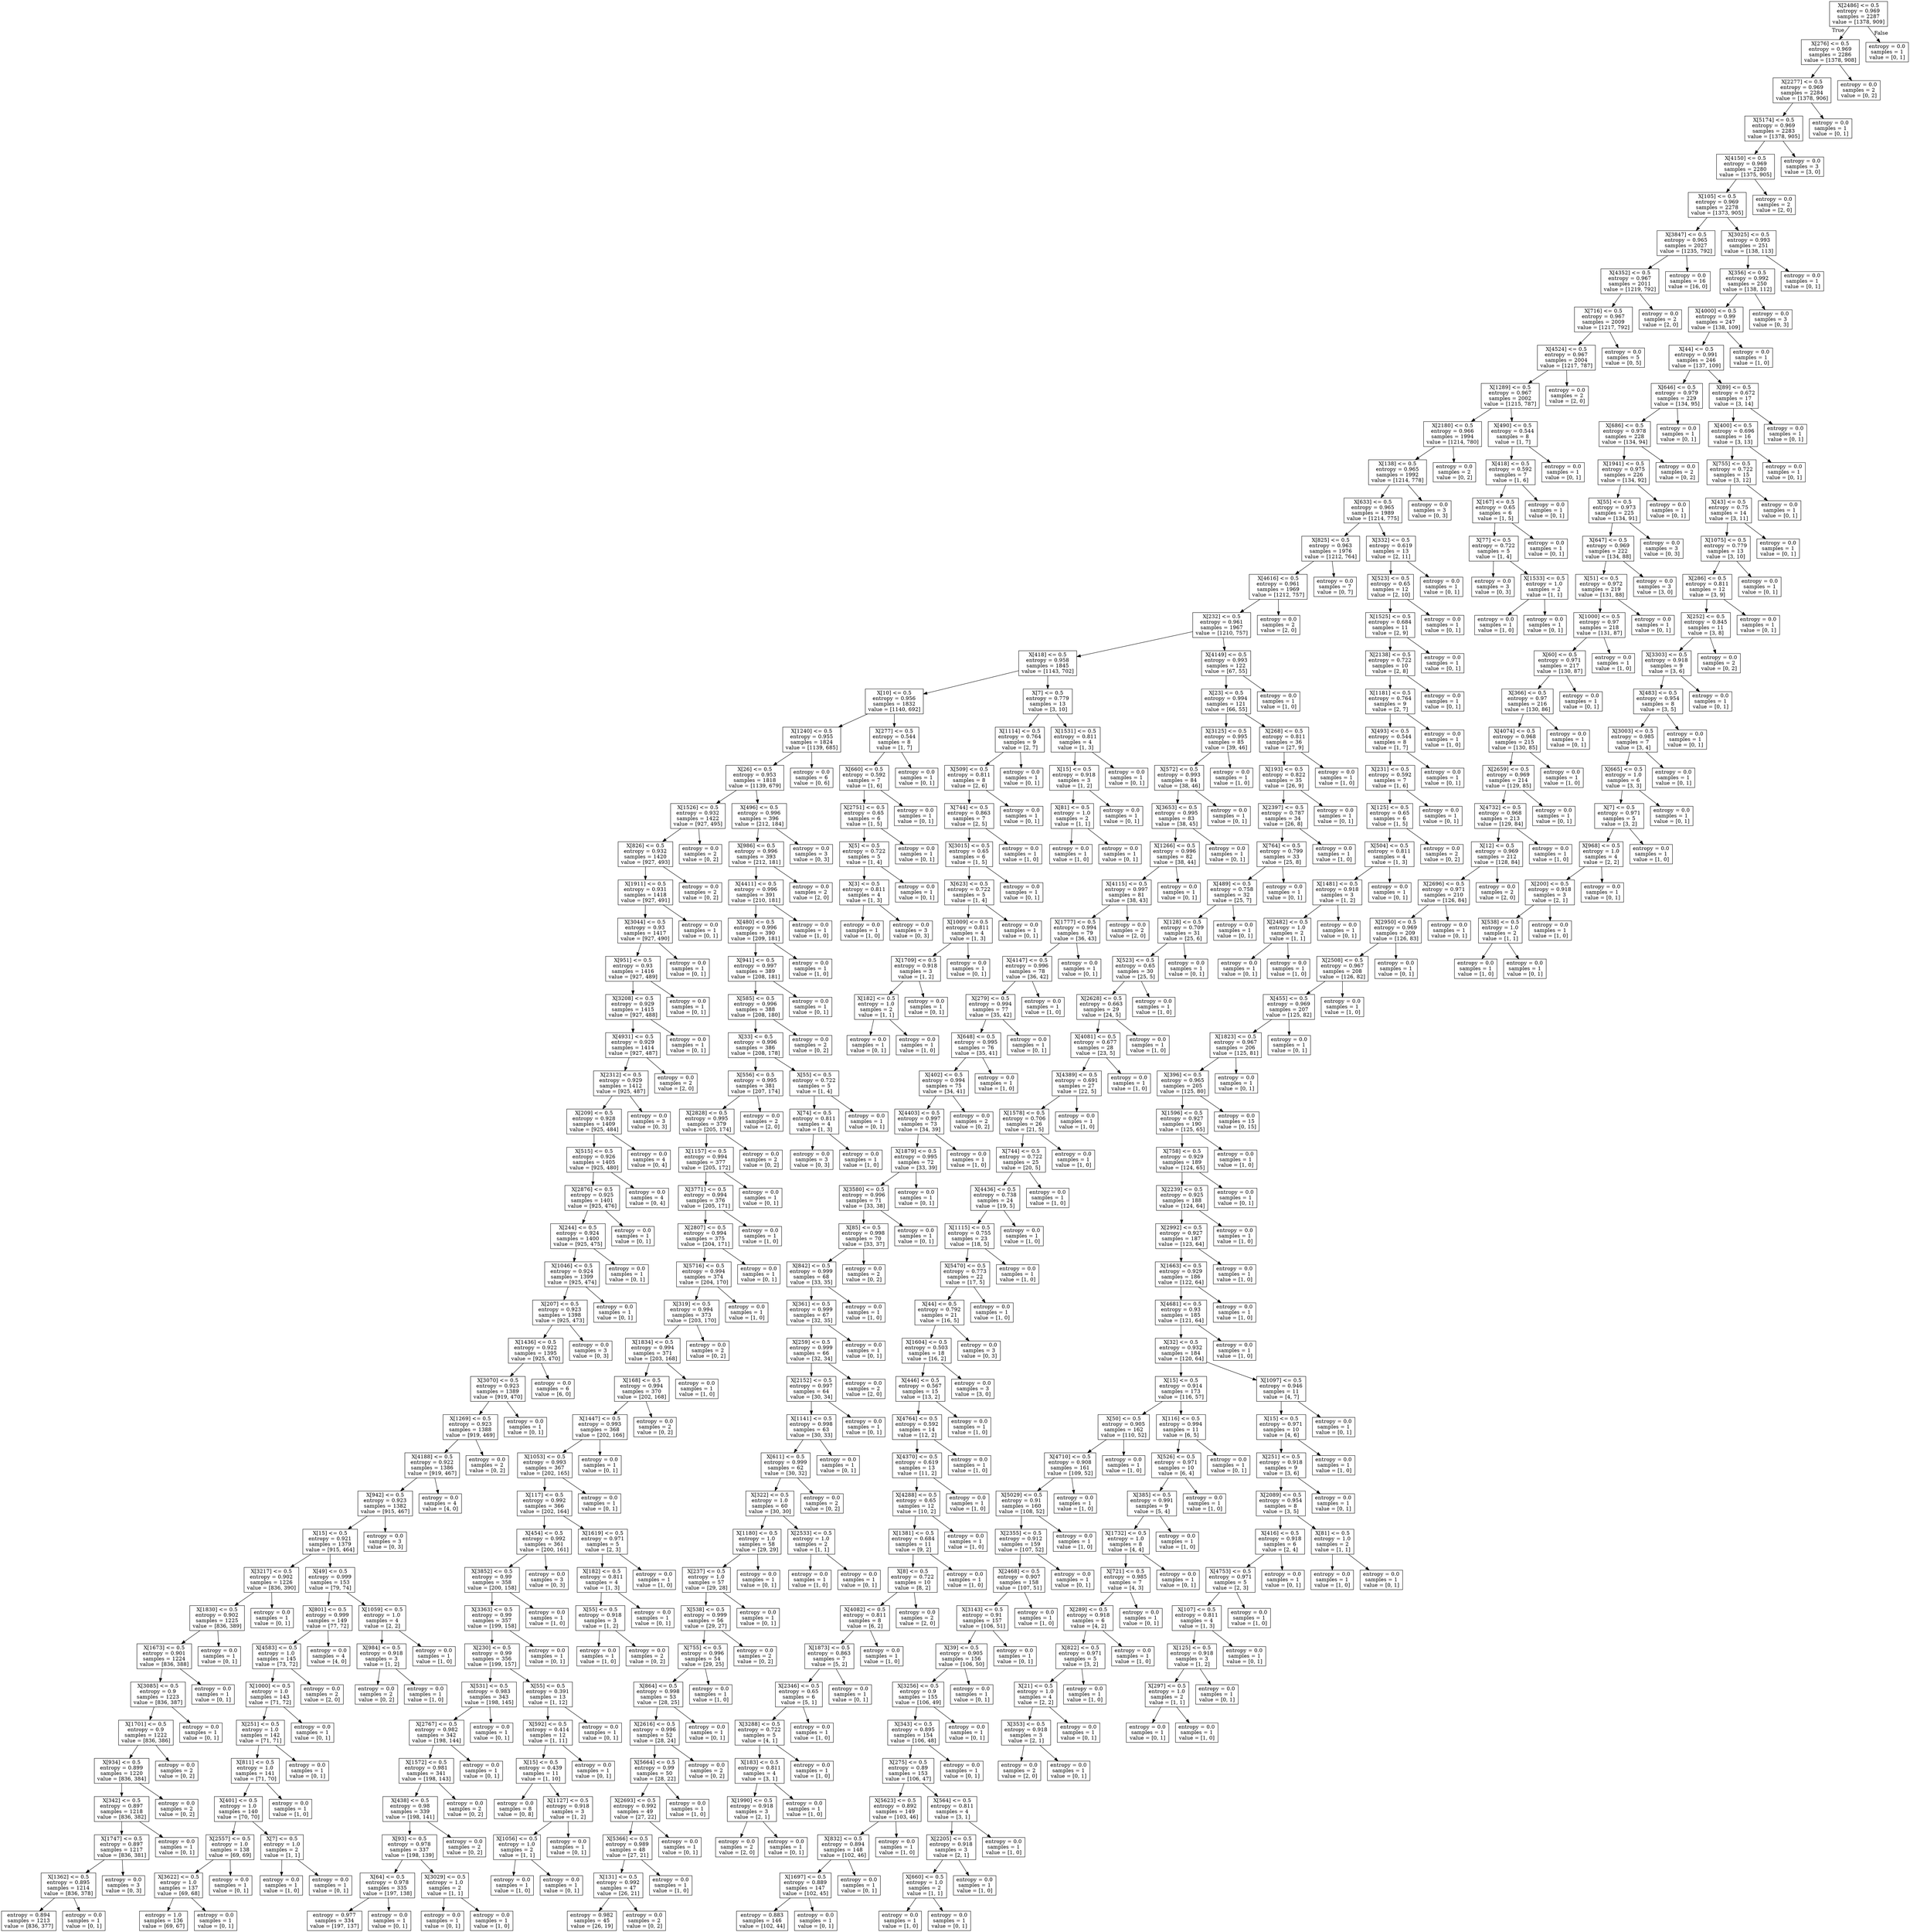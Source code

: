 digraph Tree {
node [shape=box] ;
0 [label="X[2486] <= 0.5\nentropy = 0.969\nsamples = 2287\nvalue = [1378, 909]"] ;
1 [label="X[276] <= 0.5\nentropy = 0.969\nsamples = 2286\nvalue = [1378, 908]"] ;
0 -> 1 [labeldistance=2.5, labelangle=45, headlabel="True"] ;
2 [label="X[2277] <= 0.5\nentropy = 0.969\nsamples = 2284\nvalue = [1378, 906]"] ;
1 -> 2 ;
3 [label="X[5174] <= 0.5\nentropy = 0.969\nsamples = 2283\nvalue = [1378, 905]"] ;
2 -> 3 ;
4 [label="X[4150] <= 0.5\nentropy = 0.969\nsamples = 2280\nvalue = [1375, 905]"] ;
3 -> 4 ;
5 [label="X[105] <= 0.5\nentropy = 0.969\nsamples = 2278\nvalue = [1373, 905]"] ;
4 -> 5 ;
6 [label="X[3847] <= 0.5\nentropy = 0.965\nsamples = 2027\nvalue = [1235, 792]"] ;
5 -> 6 ;
7 [label="X[4352] <= 0.5\nentropy = 0.967\nsamples = 2011\nvalue = [1219, 792]"] ;
6 -> 7 ;
8 [label="X[716] <= 0.5\nentropy = 0.967\nsamples = 2009\nvalue = [1217, 792]"] ;
7 -> 8 ;
9 [label="X[4524] <= 0.5\nentropy = 0.967\nsamples = 2004\nvalue = [1217, 787]"] ;
8 -> 9 ;
10 [label="X[1289] <= 0.5\nentropy = 0.967\nsamples = 2002\nvalue = [1215, 787]"] ;
9 -> 10 ;
11 [label="X[2180] <= 0.5\nentropy = 0.966\nsamples = 1994\nvalue = [1214, 780]"] ;
10 -> 11 ;
12 [label="X[138] <= 0.5\nentropy = 0.965\nsamples = 1992\nvalue = [1214, 778]"] ;
11 -> 12 ;
13 [label="X[633] <= 0.5\nentropy = 0.965\nsamples = 1989\nvalue = [1214, 775]"] ;
12 -> 13 ;
14 [label="X[825] <= 0.5\nentropy = 0.963\nsamples = 1976\nvalue = [1212, 764]"] ;
13 -> 14 ;
15 [label="X[4616] <= 0.5\nentropy = 0.961\nsamples = 1969\nvalue = [1212, 757]"] ;
14 -> 15 ;
16 [label="X[232] <= 0.5\nentropy = 0.961\nsamples = 1967\nvalue = [1210, 757]"] ;
15 -> 16 ;
17 [label="X[418] <= 0.5\nentropy = 0.958\nsamples = 1845\nvalue = [1143, 702]"] ;
16 -> 17 ;
18 [label="X[10] <= 0.5\nentropy = 0.956\nsamples = 1832\nvalue = [1140, 692]"] ;
17 -> 18 ;
19 [label="X[1240] <= 0.5\nentropy = 0.955\nsamples = 1824\nvalue = [1139, 685]"] ;
18 -> 19 ;
20 [label="X[26] <= 0.5\nentropy = 0.953\nsamples = 1818\nvalue = [1139, 679]"] ;
19 -> 20 ;
21 [label="X[1526] <= 0.5\nentropy = 0.932\nsamples = 1422\nvalue = [927, 495]"] ;
20 -> 21 ;
22 [label="X[826] <= 0.5\nentropy = 0.932\nsamples = 1420\nvalue = [927, 493]"] ;
21 -> 22 ;
23 [label="X[1911] <= 0.5\nentropy = 0.931\nsamples = 1418\nvalue = [927, 491]"] ;
22 -> 23 ;
24 [label="X[3044] <= 0.5\nentropy = 0.93\nsamples = 1417\nvalue = [927, 490]"] ;
23 -> 24 ;
25 [label="X[951] <= 0.5\nentropy = 0.93\nsamples = 1416\nvalue = [927, 489]"] ;
24 -> 25 ;
26 [label="X[3208] <= 0.5\nentropy = 0.929\nsamples = 1415\nvalue = [927, 488]"] ;
25 -> 26 ;
27 [label="X[4931] <= 0.5\nentropy = 0.929\nsamples = 1414\nvalue = [927, 487]"] ;
26 -> 27 ;
28 [label="X[2312] <= 0.5\nentropy = 0.929\nsamples = 1412\nvalue = [925, 487]"] ;
27 -> 28 ;
29 [label="X[209] <= 0.5\nentropy = 0.928\nsamples = 1409\nvalue = [925, 484]"] ;
28 -> 29 ;
30 [label="X[515] <= 0.5\nentropy = 0.926\nsamples = 1405\nvalue = [925, 480]"] ;
29 -> 30 ;
31 [label="X[2876] <= 0.5\nentropy = 0.925\nsamples = 1401\nvalue = [925, 476]"] ;
30 -> 31 ;
32 [label="X[244] <= 0.5\nentropy = 0.924\nsamples = 1400\nvalue = [925, 475]"] ;
31 -> 32 ;
33 [label="X[1046] <= 0.5\nentropy = 0.924\nsamples = 1399\nvalue = [925, 474]"] ;
32 -> 33 ;
34 [label="X[207] <= 0.5\nentropy = 0.923\nsamples = 1398\nvalue = [925, 473]"] ;
33 -> 34 ;
35 [label="X[1436] <= 0.5\nentropy = 0.922\nsamples = 1395\nvalue = [925, 470]"] ;
34 -> 35 ;
36 [label="X[3070] <= 0.5\nentropy = 0.923\nsamples = 1389\nvalue = [919, 470]"] ;
35 -> 36 ;
37 [label="X[1269] <= 0.5\nentropy = 0.923\nsamples = 1388\nvalue = [919, 469]"] ;
36 -> 37 ;
38 [label="X[4188] <= 0.5\nentropy = 0.922\nsamples = 1386\nvalue = [919, 467]"] ;
37 -> 38 ;
39 [label="X[942] <= 0.5\nentropy = 0.923\nsamples = 1382\nvalue = [915, 467]"] ;
38 -> 39 ;
40 [label="X[15] <= 0.5\nentropy = 0.921\nsamples = 1379\nvalue = [915, 464]"] ;
39 -> 40 ;
41 [label="X[3217] <= 0.5\nentropy = 0.902\nsamples = 1226\nvalue = [836, 390]"] ;
40 -> 41 ;
42 [label="X[1830] <= 0.5\nentropy = 0.902\nsamples = 1225\nvalue = [836, 389]"] ;
41 -> 42 ;
43 [label="X[1673] <= 0.5\nentropy = 0.901\nsamples = 1224\nvalue = [836, 388]"] ;
42 -> 43 ;
44 [label="X[3085] <= 0.5\nentropy = 0.9\nsamples = 1223\nvalue = [836, 387]"] ;
43 -> 44 ;
45 [label="X[1701] <= 0.5\nentropy = 0.9\nsamples = 1222\nvalue = [836, 386]"] ;
44 -> 45 ;
46 [label="X[934] <= 0.5\nentropy = 0.899\nsamples = 1220\nvalue = [836, 384]"] ;
45 -> 46 ;
47 [label="X[342] <= 0.5\nentropy = 0.897\nsamples = 1218\nvalue = [836, 382]"] ;
46 -> 47 ;
48 [label="X[1747] <= 0.5\nentropy = 0.897\nsamples = 1217\nvalue = [836, 381]"] ;
47 -> 48 ;
49 [label="X[1362] <= 0.5\nentropy = 0.895\nsamples = 1214\nvalue = [836, 378]"] ;
48 -> 49 ;
50 [label="entropy = 0.894\nsamples = 1213\nvalue = [836, 377]"] ;
49 -> 50 ;
51 [label="entropy = 0.0\nsamples = 1\nvalue = [0, 1]"] ;
49 -> 51 ;
52 [label="entropy = 0.0\nsamples = 3\nvalue = [0, 3]"] ;
48 -> 52 ;
53 [label="entropy = 0.0\nsamples = 1\nvalue = [0, 1]"] ;
47 -> 53 ;
54 [label="entropy = 0.0\nsamples = 2\nvalue = [0, 2]"] ;
46 -> 54 ;
55 [label="entropy = 0.0\nsamples = 2\nvalue = [0, 2]"] ;
45 -> 55 ;
56 [label="entropy = 0.0\nsamples = 1\nvalue = [0, 1]"] ;
44 -> 56 ;
57 [label="entropy = 0.0\nsamples = 1\nvalue = [0, 1]"] ;
43 -> 57 ;
58 [label="entropy = 0.0\nsamples = 1\nvalue = [0, 1]"] ;
42 -> 58 ;
59 [label="entropy = 0.0\nsamples = 1\nvalue = [0, 1]"] ;
41 -> 59 ;
60 [label="X[49] <= 0.5\nentropy = 0.999\nsamples = 153\nvalue = [79, 74]"] ;
40 -> 60 ;
61 [label="X[801] <= 0.5\nentropy = 0.999\nsamples = 149\nvalue = [77, 72]"] ;
60 -> 61 ;
62 [label="X[4583] <= 0.5\nentropy = 1.0\nsamples = 145\nvalue = [73, 72]"] ;
61 -> 62 ;
63 [label="X[1000] <= 0.5\nentropy = 1.0\nsamples = 143\nvalue = [71, 72]"] ;
62 -> 63 ;
64 [label="X[251] <= 0.5\nentropy = 1.0\nsamples = 142\nvalue = [71, 71]"] ;
63 -> 64 ;
65 [label="X[811] <= 0.5\nentropy = 1.0\nsamples = 141\nvalue = [71, 70]"] ;
64 -> 65 ;
66 [label="X[401] <= 0.5\nentropy = 1.0\nsamples = 140\nvalue = [70, 70]"] ;
65 -> 66 ;
67 [label="X[2557] <= 0.5\nentropy = 1.0\nsamples = 138\nvalue = [69, 69]"] ;
66 -> 67 ;
68 [label="X[3622] <= 0.5\nentropy = 1.0\nsamples = 137\nvalue = [69, 68]"] ;
67 -> 68 ;
69 [label="entropy = 1.0\nsamples = 136\nvalue = [69, 67]"] ;
68 -> 69 ;
70 [label="entropy = 0.0\nsamples = 1\nvalue = [0, 1]"] ;
68 -> 70 ;
71 [label="entropy = 0.0\nsamples = 1\nvalue = [0, 1]"] ;
67 -> 71 ;
72 [label="X[7] <= 0.5\nentropy = 1.0\nsamples = 2\nvalue = [1, 1]"] ;
66 -> 72 ;
73 [label="entropy = 0.0\nsamples = 1\nvalue = [1, 0]"] ;
72 -> 73 ;
74 [label="entropy = 0.0\nsamples = 1\nvalue = [0, 1]"] ;
72 -> 74 ;
75 [label="entropy = 0.0\nsamples = 1\nvalue = [1, 0]"] ;
65 -> 75 ;
76 [label="entropy = 0.0\nsamples = 1\nvalue = [0, 1]"] ;
64 -> 76 ;
77 [label="entropy = 0.0\nsamples = 1\nvalue = [0, 1]"] ;
63 -> 77 ;
78 [label="entropy = 0.0\nsamples = 2\nvalue = [2, 0]"] ;
62 -> 78 ;
79 [label="entropy = 0.0\nsamples = 4\nvalue = [4, 0]"] ;
61 -> 79 ;
80 [label="X[1059] <= 0.5\nentropy = 1.0\nsamples = 4\nvalue = [2, 2]"] ;
60 -> 80 ;
81 [label="X[984] <= 0.5\nentropy = 0.918\nsamples = 3\nvalue = [1, 2]"] ;
80 -> 81 ;
82 [label="entropy = 0.0\nsamples = 2\nvalue = [0, 2]"] ;
81 -> 82 ;
83 [label="entropy = 0.0\nsamples = 1\nvalue = [1, 0]"] ;
81 -> 83 ;
84 [label="entropy = 0.0\nsamples = 1\nvalue = [1, 0]"] ;
80 -> 84 ;
85 [label="entropy = 0.0\nsamples = 3\nvalue = [0, 3]"] ;
39 -> 85 ;
86 [label="entropy = 0.0\nsamples = 4\nvalue = [4, 0]"] ;
38 -> 86 ;
87 [label="entropy = 0.0\nsamples = 2\nvalue = [0, 2]"] ;
37 -> 87 ;
88 [label="entropy = 0.0\nsamples = 1\nvalue = [0, 1]"] ;
36 -> 88 ;
89 [label="entropy = 0.0\nsamples = 6\nvalue = [6, 0]"] ;
35 -> 89 ;
90 [label="entropy = 0.0\nsamples = 3\nvalue = [0, 3]"] ;
34 -> 90 ;
91 [label="entropy = 0.0\nsamples = 1\nvalue = [0, 1]"] ;
33 -> 91 ;
92 [label="entropy = 0.0\nsamples = 1\nvalue = [0, 1]"] ;
32 -> 92 ;
93 [label="entropy = 0.0\nsamples = 1\nvalue = [0, 1]"] ;
31 -> 93 ;
94 [label="entropy = 0.0\nsamples = 4\nvalue = [0, 4]"] ;
30 -> 94 ;
95 [label="entropy = 0.0\nsamples = 4\nvalue = [0, 4]"] ;
29 -> 95 ;
96 [label="entropy = 0.0\nsamples = 3\nvalue = [0, 3]"] ;
28 -> 96 ;
97 [label="entropy = 0.0\nsamples = 2\nvalue = [2, 0]"] ;
27 -> 97 ;
98 [label="entropy = 0.0\nsamples = 1\nvalue = [0, 1]"] ;
26 -> 98 ;
99 [label="entropy = 0.0\nsamples = 1\nvalue = [0, 1]"] ;
25 -> 99 ;
100 [label="entropy = 0.0\nsamples = 1\nvalue = [0, 1]"] ;
24 -> 100 ;
101 [label="entropy = 0.0\nsamples = 1\nvalue = [0, 1]"] ;
23 -> 101 ;
102 [label="entropy = 0.0\nsamples = 2\nvalue = [0, 2]"] ;
22 -> 102 ;
103 [label="entropy = 0.0\nsamples = 2\nvalue = [0, 2]"] ;
21 -> 103 ;
104 [label="X[496] <= 0.5\nentropy = 0.996\nsamples = 396\nvalue = [212, 184]"] ;
20 -> 104 ;
105 [label="X[986] <= 0.5\nentropy = 0.996\nsamples = 393\nvalue = [212, 181]"] ;
104 -> 105 ;
106 [label="X[4411] <= 0.5\nentropy = 0.996\nsamples = 391\nvalue = [210, 181]"] ;
105 -> 106 ;
107 [label="X[480] <= 0.5\nentropy = 0.996\nsamples = 390\nvalue = [209, 181]"] ;
106 -> 107 ;
108 [label="X[941] <= 0.5\nentropy = 0.997\nsamples = 389\nvalue = [208, 181]"] ;
107 -> 108 ;
109 [label="X[585] <= 0.5\nentropy = 0.996\nsamples = 388\nvalue = [208, 180]"] ;
108 -> 109 ;
110 [label="X[33] <= 0.5\nentropy = 0.996\nsamples = 386\nvalue = [208, 178]"] ;
109 -> 110 ;
111 [label="X[556] <= 0.5\nentropy = 0.995\nsamples = 381\nvalue = [207, 174]"] ;
110 -> 111 ;
112 [label="X[2828] <= 0.5\nentropy = 0.995\nsamples = 379\nvalue = [205, 174]"] ;
111 -> 112 ;
113 [label="X[1157] <= 0.5\nentropy = 0.994\nsamples = 377\nvalue = [205, 172]"] ;
112 -> 113 ;
114 [label="X[3771] <= 0.5\nentropy = 0.994\nsamples = 376\nvalue = [205, 171]"] ;
113 -> 114 ;
115 [label="X[2807] <= 0.5\nentropy = 0.994\nsamples = 375\nvalue = [204, 171]"] ;
114 -> 115 ;
116 [label="X[5716] <= 0.5\nentropy = 0.994\nsamples = 374\nvalue = [204, 170]"] ;
115 -> 116 ;
117 [label="X[319] <= 0.5\nentropy = 0.994\nsamples = 373\nvalue = [203, 170]"] ;
116 -> 117 ;
118 [label="X[1834] <= 0.5\nentropy = 0.994\nsamples = 371\nvalue = [203, 168]"] ;
117 -> 118 ;
119 [label="X[168] <= 0.5\nentropy = 0.994\nsamples = 370\nvalue = [202, 168]"] ;
118 -> 119 ;
120 [label="X[1447] <= 0.5\nentropy = 0.993\nsamples = 368\nvalue = [202, 166]"] ;
119 -> 120 ;
121 [label="X[1053] <= 0.5\nentropy = 0.993\nsamples = 367\nvalue = [202, 165]"] ;
120 -> 121 ;
122 [label="X[117] <= 0.5\nentropy = 0.992\nsamples = 366\nvalue = [202, 164]"] ;
121 -> 122 ;
123 [label="X[454] <= 0.5\nentropy = 0.992\nsamples = 361\nvalue = [200, 161]"] ;
122 -> 123 ;
124 [label="X[3852] <= 0.5\nentropy = 0.99\nsamples = 358\nvalue = [200, 158]"] ;
123 -> 124 ;
125 [label="X[3363] <= 0.5\nentropy = 0.99\nsamples = 357\nvalue = [199, 158]"] ;
124 -> 125 ;
126 [label="X[230] <= 0.5\nentropy = 0.99\nsamples = 356\nvalue = [199, 157]"] ;
125 -> 126 ;
127 [label="X[531] <= 0.5\nentropy = 0.983\nsamples = 343\nvalue = [198, 145]"] ;
126 -> 127 ;
128 [label="X[2767] <= 0.5\nentropy = 0.982\nsamples = 342\nvalue = [198, 144]"] ;
127 -> 128 ;
129 [label="X[1572] <= 0.5\nentropy = 0.981\nsamples = 341\nvalue = [198, 143]"] ;
128 -> 129 ;
130 [label="X[438] <= 0.5\nentropy = 0.98\nsamples = 339\nvalue = [198, 141]"] ;
129 -> 130 ;
131 [label="X[93] <= 0.5\nentropy = 0.978\nsamples = 337\nvalue = [198, 139]"] ;
130 -> 131 ;
132 [label="X[64] <= 0.5\nentropy = 0.978\nsamples = 335\nvalue = [197, 138]"] ;
131 -> 132 ;
133 [label="entropy = 0.977\nsamples = 334\nvalue = [197, 137]"] ;
132 -> 133 ;
134 [label="entropy = 0.0\nsamples = 1\nvalue = [0, 1]"] ;
132 -> 134 ;
135 [label="X[3029] <= 0.5\nentropy = 1.0\nsamples = 2\nvalue = [1, 1]"] ;
131 -> 135 ;
136 [label="entropy = 0.0\nsamples = 1\nvalue = [0, 1]"] ;
135 -> 136 ;
137 [label="entropy = 0.0\nsamples = 1\nvalue = [1, 0]"] ;
135 -> 137 ;
138 [label="entropy = 0.0\nsamples = 2\nvalue = [0, 2]"] ;
130 -> 138 ;
139 [label="entropy = 0.0\nsamples = 2\nvalue = [0, 2]"] ;
129 -> 139 ;
140 [label="entropy = 0.0\nsamples = 1\nvalue = [0, 1]"] ;
128 -> 140 ;
141 [label="entropy = 0.0\nsamples = 1\nvalue = [0, 1]"] ;
127 -> 141 ;
142 [label="X[55] <= 0.5\nentropy = 0.391\nsamples = 13\nvalue = [1, 12]"] ;
126 -> 142 ;
143 [label="X[592] <= 0.5\nentropy = 0.414\nsamples = 12\nvalue = [1, 11]"] ;
142 -> 143 ;
144 [label="X[15] <= 0.5\nentropy = 0.439\nsamples = 11\nvalue = [1, 10]"] ;
143 -> 144 ;
145 [label="entropy = 0.0\nsamples = 8\nvalue = [0, 8]"] ;
144 -> 145 ;
146 [label="X[1127] <= 0.5\nentropy = 0.918\nsamples = 3\nvalue = [1, 2]"] ;
144 -> 146 ;
147 [label="X[1056] <= 0.5\nentropy = 1.0\nsamples = 2\nvalue = [1, 1]"] ;
146 -> 147 ;
148 [label="entropy = 0.0\nsamples = 1\nvalue = [1, 0]"] ;
147 -> 148 ;
149 [label="entropy = 0.0\nsamples = 1\nvalue = [0, 1]"] ;
147 -> 149 ;
150 [label="entropy = 0.0\nsamples = 1\nvalue = [0, 1]"] ;
146 -> 150 ;
151 [label="entropy = 0.0\nsamples = 1\nvalue = [0, 1]"] ;
143 -> 151 ;
152 [label="entropy = 0.0\nsamples = 1\nvalue = [0, 1]"] ;
142 -> 152 ;
153 [label="entropy = 0.0\nsamples = 1\nvalue = [0, 1]"] ;
125 -> 153 ;
154 [label="entropy = 0.0\nsamples = 1\nvalue = [1, 0]"] ;
124 -> 154 ;
155 [label="entropy = 0.0\nsamples = 3\nvalue = [0, 3]"] ;
123 -> 155 ;
156 [label="X[1619] <= 0.5\nentropy = 0.971\nsamples = 5\nvalue = [2, 3]"] ;
122 -> 156 ;
157 [label="X[182] <= 0.5\nentropy = 0.811\nsamples = 4\nvalue = [1, 3]"] ;
156 -> 157 ;
158 [label="X[55] <= 0.5\nentropy = 0.918\nsamples = 3\nvalue = [1, 2]"] ;
157 -> 158 ;
159 [label="entropy = 0.0\nsamples = 1\nvalue = [1, 0]"] ;
158 -> 159 ;
160 [label="entropy = 0.0\nsamples = 2\nvalue = [0, 2]"] ;
158 -> 160 ;
161 [label="entropy = 0.0\nsamples = 1\nvalue = [0, 1]"] ;
157 -> 161 ;
162 [label="entropy = 0.0\nsamples = 1\nvalue = [1, 0]"] ;
156 -> 162 ;
163 [label="entropy = 0.0\nsamples = 1\nvalue = [0, 1]"] ;
121 -> 163 ;
164 [label="entropy = 0.0\nsamples = 1\nvalue = [0, 1]"] ;
120 -> 164 ;
165 [label="entropy = 0.0\nsamples = 2\nvalue = [0, 2]"] ;
119 -> 165 ;
166 [label="entropy = 0.0\nsamples = 1\nvalue = [1, 0]"] ;
118 -> 166 ;
167 [label="entropy = 0.0\nsamples = 2\nvalue = [0, 2]"] ;
117 -> 167 ;
168 [label="entropy = 0.0\nsamples = 1\nvalue = [1, 0]"] ;
116 -> 168 ;
169 [label="entropy = 0.0\nsamples = 1\nvalue = [0, 1]"] ;
115 -> 169 ;
170 [label="entropy = 0.0\nsamples = 1\nvalue = [1, 0]"] ;
114 -> 170 ;
171 [label="entropy = 0.0\nsamples = 1\nvalue = [0, 1]"] ;
113 -> 171 ;
172 [label="entropy = 0.0\nsamples = 2\nvalue = [0, 2]"] ;
112 -> 172 ;
173 [label="entropy = 0.0\nsamples = 2\nvalue = [2, 0]"] ;
111 -> 173 ;
174 [label="X[55] <= 0.5\nentropy = 0.722\nsamples = 5\nvalue = [1, 4]"] ;
110 -> 174 ;
175 [label="X[74] <= 0.5\nentropy = 0.811\nsamples = 4\nvalue = [1, 3]"] ;
174 -> 175 ;
176 [label="entropy = 0.0\nsamples = 3\nvalue = [0, 3]"] ;
175 -> 176 ;
177 [label="entropy = 0.0\nsamples = 1\nvalue = [1, 0]"] ;
175 -> 177 ;
178 [label="entropy = 0.0\nsamples = 1\nvalue = [0, 1]"] ;
174 -> 178 ;
179 [label="entropy = 0.0\nsamples = 2\nvalue = [0, 2]"] ;
109 -> 179 ;
180 [label="entropy = 0.0\nsamples = 1\nvalue = [0, 1]"] ;
108 -> 180 ;
181 [label="entropy = 0.0\nsamples = 1\nvalue = [1, 0]"] ;
107 -> 181 ;
182 [label="entropy = 0.0\nsamples = 1\nvalue = [1, 0]"] ;
106 -> 182 ;
183 [label="entropy = 0.0\nsamples = 2\nvalue = [2, 0]"] ;
105 -> 183 ;
184 [label="entropy = 0.0\nsamples = 3\nvalue = [0, 3]"] ;
104 -> 184 ;
185 [label="entropy = 0.0\nsamples = 6\nvalue = [0, 6]"] ;
19 -> 185 ;
186 [label="X[277] <= 0.5\nentropy = 0.544\nsamples = 8\nvalue = [1, 7]"] ;
18 -> 186 ;
187 [label="X[660] <= 0.5\nentropy = 0.592\nsamples = 7\nvalue = [1, 6]"] ;
186 -> 187 ;
188 [label="X[2751] <= 0.5\nentropy = 0.65\nsamples = 6\nvalue = [1, 5]"] ;
187 -> 188 ;
189 [label="X[5] <= 0.5\nentropy = 0.722\nsamples = 5\nvalue = [1, 4]"] ;
188 -> 189 ;
190 [label="X[3] <= 0.5\nentropy = 0.811\nsamples = 4\nvalue = [1, 3]"] ;
189 -> 190 ;
191 [label="entropy = 0.0\nsamples = 1\nvalue = [1, 0]"] ;
190 -> 191 ;
192 [label="entropy = 0.0\nsamples = 3\nvalue = [0, 3]"] ;
190 -> 192 ;
193 [label="entropy = 0.0\nsamples = 1\nvalue = [0, 1]"] ;
189 -> 193 ;
194 [label="entropy = 0.0\nsamples = 1\nvalue = [0, 1]"] ;
188 -> 194 ;
195 [label="entropy = 0.0\nsamples = 1\nvalue = [0, 1]"] ;
187 -> 195 ;
196 [label="entropy = 0.0\nsamples = 1\nvalue = [0, 1]"] ;
186 -> 196 ;
197 [label="X[7] <= 0.5\nentropy = 0.779\nsamples = 13\nvalue = [3, 10]"] ;
17 -> 197 ;
198 [label="X[1114] <= 0.5\nentropy = 0.764\nsamples = 9\nvalue = [2, 7]"] ;
197 -> 198 ;
199 [label="X[509] <= 0.5\nentropy = 0.811\nsamples = 8\nvalue = [2, 6]"] ;
198 -> 199 ;
200 [label="X[744] <= 0.5\nentropy = 0.863\nsamples = 7\nvalue = [2, 5]"] ;
199 -> 200 ;
201 [label="X[3015] <= 0.5\nentropy = 0.65\nsamples = 6\nvalue = [1, 5]"] ;
200 -> 201 ;
202 [label="X[623] <= 0.5\nentropy = 0.722\nsamples = 5\nvalue = [1, 4]"] ;
201 -> 202 ;
203 [label="X[1009] <= 0.5\nentropy = 0.811\nsamples = 4\nvalue = [1, 3]"] ;
202 -> 203 ;
204 [label="X[1709] <= 0.5\nentropy = 0.918\nsamples = 3\nvalue = [1, 2]"] ;
203 -> 204 ;
205 [label="X[182] <= 0.5\nentropy = 1.0\nsamples = 2\nvalue = [1, 1]"] ;
204 -> 205 ;
206 [label="entropy = 0.0\nsamples = 1\nvalue = [0, 1]"] ;
205 -> 206 ;
207 [label="entropy = 0.0\nsamples = 1\nvalue = [1, 0]"] ;
205 -> 207 ;
208 [label="entropy = 0.0\nsamples = 1\nvalue = [0, 1]"] ;
204 -> 208 ;
209 [label="entropy = 0.0\nsamples = 1\nvalue = [0, 1]"] ;
203 -> 209 ;
210 [label="entropy = 0.0\nsamples = 1\nvalue = [0, 1]"] ;
202 -> 210 ;
211 [label="entropy = 0.0\nsamples = 1\nvalue = [0, 1]"] ;
201 -> 211 ;
212 [label="entropy = 0.0\nsamples = 1\nvalue = [1, 0]"] ;
200 -> 212 ;
213 [label="entropy = 0.0\nsamples = 1\nvalue = [0, 1]"] ;
199 -> 213 ;
214 [label="entropy = 0.0\nsamples = 1\nvalue = [0, 1]"] ;
198 -> 214 ;
215 [label="X[1531] <= 0.5\nentropy = 0.811\nsamples = 4\nvalue = [1, 3]"] ;
197 -> 215 ;
216 [label="X[15] <= 0.5\nentropy = 0.918\nsamples = 3\nvalue = [1, 2]"] ;
215 -> 216 ;
217 [label="X[81] <= 0.5\nentropy = 1.0\nsamples = 2\nvalue = [1, 1]"] ;
216 -> 217 ;
218 [label="entropy = 0.0\nsamples = 1\nvalue = [1, 0]"] ;
217 -> 218 ;
219 [label="entropy = 0.0\nsamples = 1\nvalue = [0, 1]"] ;
217 -> 219 ;
220 [label="entropy = 0.0\nsamples = 1\nvalue = [0, 1]"] ;
216 -> 220 ;
221 [label="entropy = 0.0\nsamples = 1\nvalue = [0, 1]"] ;
215 -> 221 ;
222 [label="X[4149] <= 0.5\nentropy = 0.993\nsamples = 122\nvalue = [67, 55]"] ;
16 -> 222 ;
223 [label="X[23] <= 0.5\nentropy = 0.994\nsamples = 121\nvalue = [66, 55]"] ;
222 -> 223 ;
224 [label="X[3125] <= 0.5\nentropy = 0.995\nsamples = 85\nvalue = [39, 46]"] ;
223 -> 224 ;
225 [label="X[572] <= 0.5\nentropy = 0.993\nsamples = 84\nvalue = [38, 46]"] ;
224 -> 225 ;
226 [label="X[3653] <= 0.5\nentropy = 0.995\nsamples = 83\nvalue = [38, 45]"] ;
225 -> 226 ;
227 [label="X[1266] <= 0.5\nentropy = 0.996\nsamples = 82\nvalue = [38, 44]"] ;
226 -> 227 ;
228 [label="X[4115] <= 0.5\nentropy = 0.997\nsamples = 81\nvalue = [38, 43]"] ;
227 -> 228 ;
229 [label="X[1777] <= 0.5\nentropy = 0.994\nsamples = 79\nvalue = [36, 43]"] ;
228 -> 229 ;
230 [label="X[4147] <= 0.5\nentropy = 0.996\nsamples = 78\nvalue = [36, 42]"] ;
229 -> 230 ;
231 [label="X[279] <= 0.5\nentropy = 0.994\nsamples = 77\nvalue = [35, 42]"] ;
230 -> 231 ;
232 [label="X[648] <= 0.5\nentropy = 0.995\nsamples = 76\nvalue = [35, 41]"] ;
231 -> 232 ;
233 [label="X[402] <= 0.5\nentropy = 0.994\nsamples = 75\nvalue = [34, 41]"] ;
232 -> 233 ;
234 [label="X[4403] <= 0.5\nentropy = 0.997\nsamples = 73\nvalue = [34, 39]"] ;
233 -> 234 ;
235 [label="X[1879] <= 0.5\nentropy = 0.995\nsamples = 72\nvalue = [33, 39]"] ;
234 -> 235 ;
236 [label="X[3580] <= 0.5\nentropy = 0.996\nsamples = 71\nvalue = [33, 38]"] ;
235 -> 236 ;
237 [label="X[85] <= 0.5\nentropy = 0.998\nsamples = 70\nvalue = [33, 37]"] ;
236 -> 237 ;
238 [label="X[842] <= 0.5\nentropy = 0.999\nsamples = 68\nvalue = [33, 35]"] ;
237 -> 238 ;
239 [label="X[361] <= 0.5\nentropy = 0.999\nsamples = 67\nvalue = [32, 35]"] ;
238 -> 239 ;
240 [label="X[259] <= 0.5\nentropy = 0.999\nsamples = 66\nvalue = [32, 34]"] ;
239 -> 240 ;
241 [label="X[2152] <= 0.5\nentropy = 0.997\nsamples = 64\nvalue = [30, 34]"] ;
240 -> 241 ;
242 [label="X[1141] <= 0.5\nentropy = 0.998\nsamples = 63\nvalue = [30, 33]"] ;
241 -> 242 ;
243 [label="X[611] <= 0.5\nentropy = 0.999\nsamples = 62\nvalue = [30, 32]"] ;
242 -> 243 ;
244 [label="X[322] <= 0.5\nentropy = 1.0\nsamples = 60\nvalue = [30, 30]"] ;
243 -> 244 ;
245 [label="X[1180] <= 0.5\nentropy = 1.0\nsamples = 58\nvalue = [29, 29]"] ;
244 -> 245 ;
246 [label="X[237] <= 0.5\nentropy = 1.0\nsamples = 57\nvalue = [29, 28]"] ;
245 -> 246 ;
247 [label="X[538] <= 0.5\nentropy = 0.999\nsamples = 56\nvalue = [29, 27]"] ;
246 -> 247 ;
248 [label="X[755] <= 0.5\nentropy = 0.996\nsamples = 54\nvalue = [29, 25]"] ;
247 -> 248 ;
249 [label="X[864] <= 0.5\nentropy = 0.998\nsamples = 53\nvalue = [28, 25]"] ;
248 -> 249 ;
250 [label="X[2616] <= 0.5\nentropy = 0.996\nsamples = 52\nvalue = [28, 24]"] ;
249 -> 250 ;
251 [label="X[5664] <= 0.5\nentropy = 0.99\nsamples = 50\nvalue = [28, 22]"] ;
250 -> 251 ;
252 [label="X[2693] <= 0.5\nentropy = 0.992\nsamples = 49\nvalue = [27, 22]"] ;
251 -> 252 ;
253 [label="X[5366] <= 0.5\nentropy = 0.989\nsamples = 48\nvalue = [27, 21]"] ;
252 -> 253 ;
254 [label="X[131] <= 0.5\nentropy = 0.992\nsamples = 47\nvalue = [26, 21]"] ;
253 -> 254 ;
255 [label="entropy = 0.982\nsamples = 45\nvalue = [26, 19]"] ;
254 -> 255 ;
256 [label="entropy = 0.0\nsamples = 2\nvalue = [0, 2]"] ;
254 -> 256 ;
257 [label="entropy = 0.0\nsamples = 1\nvalue = [1, 0]"] ;
253 -> 257 ;
258 [label="entropy = 0.0\nsamples = 1\nvalue = [0, 1]"] ;
252 -> 258 ;
259 [label="entropy = 0.0\nsamples = 1\nvalue = [1, 0]"] ;
251 -> 259 ;
260 [label="entropy = 0.0\nsamples = 2\nvalue = [0, 2]"] ;
250 -> 260 ;
261 [label="entropy = 0.0\nsamples = 1\nvalue = [0, 1]"] ;
249 -> 261 ;
262 [label="entropy = 0.0\nsamples = 1\nvalue = [1, 0]"] ;
248 -> 262 ;
263 [label="entropy = 0.0\nsamples = 2\nvalue = [0, 2]"] ;
247 -> 263 ;
264 [label="entropy = 0.0\nsamples = 1\nvalue = [0, 1]"] ;
246 -> 264 ;
265 [label="entropy = 0.0\nsamples = 1\nvalue = [0, 1]"] ;
245 -> 265 ;
266 [label="X[2533] <= 0.5\nentropy = 1.0\nsamples = 2\nvalue = [1, 1]"] ;
244 -> 266 ;
267 [label="entropy = 0.0\nsamples = 1\nvalue = [1, 0]"] ;
266 -> 267 ;
268 [label="entropy = 0.0\nsamples = 1\nvalue = [0, 1]"] ;
266 -> 268 ;
269 [label="entropy = 0.0\nsamples = 2\nvalue = [0, 2]"] ;
243 -> 269 ;
270 [label="entropy = 0.0\nsamples = 1\nvalue = [0, 1]"] ;
242 -> 270 ;
271 [label="entropy = 0.0\nsamples = 1\nvalue = [0, 1]"] ;
241 -> 271 ;
272 [label="entropy = 0.0\nsamples = 2\nvalue = [2, 0]"] ;
240 -> 272 ;
273 [label="entropy = 0.0\nsamples = 1\nvalue = [0, 1]"] ;
239 -> 273 ;
274 [label="entropy = 0.0\nsamples = 1\nvalue = [1, 0]"] ;
238 -> 274 ;
275 [label="entropy = 0.0\nsamples = 2\nvalue = [0, 2]"] ;
237 -> 275 ;
276 [label="entropy = 0.0\nsamples = 1\nvalue = [0, 1]"] ;
236 -> 276 ;
277 [label="entropy = 0.0\nsamples = 1\nvalue = [0, 1]"] ;
235 -> 277 ;
278 [label="entropy = 0.0\nsamples = 1\nvalue = [1, 0]"] ;
234 -> 278 ;
279 [label="entropy = 0.0\nsamples = 2\nvalue = [0, 2]"] ;
233 -> 279 ;
280 [label="entropy = 0.0\nsamples = 1\nvalue = [1, 0]"] ;
232 -> 280 ;
281 [label="entropy = 0.0\nsamples = 1\nvalue = [0, 1]"] ;
231 -> 281 ;
282 [label="entropy = 0.0\nsamples = 1\nvalue = [1, 0]"] ;
230 -> 282 ;
283 [label="entropy = 0.0\nsamples = 1\nvalue = [0, 1]"] ;
229 -> 283 ;
284 [label="entropy = 0.0\nsamples = 2\nvalue = [2, 0]"] ;
228 -> 284 ;
285 [label="entropy = 0.0\nsamples = 1\nvalue = [0, 1]"] ;
227 -> 285 ;
286 [label="entropy = 0.0\nsamples = 1\nvalue = [0, 1]"] ;
226 -> 286 ;
287 [label="entropy = 0.0\nsamples = 1\nvalue = [0, 1]"] ;
225 -> 287 ;
288 [label="entropy = 0.0\nsamples = 1\nvalue = [1, 0]"] ;
224 -> 288 ;
289 [label="X[268] <= 0.5\nentropy = 0.811\nsamples = 36\nvalue = [27, 9]"] ;
223 -> 289 ;
290 [label="X[193] <= 0.5\nentropy = 0.822\nsamples = 35\nvalue = [26, 9]"] ;
289 -> 290 ;
291 [label="X[2397] <= 0.5\nentropy = 0.787\nsamples = 34\nvalue = [26, 8]"] ;
290 -> 291 ;
292 [label="X[764] <= 0.5\nentropy = 0.799\nsamples = 33\nvalue = [25, 8]"] ;
291 -> 292 ;
293 [label="X[489] <= 0.5\nentropy = 0.758\nsamples = 32\nvalue = [25, 7]"] ;
292 -> 293 ;
294 [label="X[128] <= 0.5\nentropy = 0.709\nsamples = 31\nvalue = [25, 6]"] ;
293 -> 294 ;
295 [label="X[523] <= 0.5\nentropy = 0.65\nsamples = 30\nvalue = [25, 5]"] ;
294 -> 295 ;
296 [label="X[2628] <= 0.5\nentropy = 0.663\nsamples = 29\nvalue = [24, 5]"] ;
295 -> 296 ;
297 [label="X[4081] <= 0.5\nentropy = 0.677\nsamples = 28\nvalue = [23, 5]"] ;
296 -> 297 ;
298 [label="X[4389] <= 0.5\nentropy = 0.691\nsamples = 27\nvalue = [22, 5]"] ;
297 -> 298 ;
299 [label="X[1578] <= 0.5\nentropy = 0.706\nsamples = 26\nvalue = [21, 5]"] ;
298 -> 299 ;
300 [label="X[744] <= 0.5\nentropy = 0.722\nsamples = 25\nvalue = [20, 5]"] ;
299 -> 300 ;
301 [label="X[4436] <= 0.5\nentropy = 0.738\nsamples = 24\nvalue = [19, 5]"] ;
300 -> 301 ;
302 [label="X[1115] <= 0.5\nentropy = 0.755\nsamples = 23\nvalue = [18, 5]"] ;
301 -> 302 ;
303 [label="X[5470] <= 0.5\nentropy = 0.773\nsamples = 22\nvalue = [17, 5]"] ;
302 -> 303 ;
304 [label="X[44] <= 0.5\nentropy = 0.792\nsamples = 21\nvalue = [16, 5]"] ;
303 -> 304 ;
305 [label="X[1604] <= 0.5\nentropy = 0.503\nsamples = 18\nvalue = [16, 2]"] ;
304 -> 305 ;
306 [label="X[446] <= 0.5\nentropy = 0.567\nsamples = 15\nvalue = [13, 2]"] ;
305 -> 306 ;
307 [label="X[4764] <= 0.5\nentropy = 0.592\nsamples = 14\nvalue = [12, 2]"] ;
306 -> 307 ;
308 [label="X[4370] <= 0.5\nentropy = 0.619\nsamples = 13\nvalue = [11, 2]"] ;
307 -> 308 ;
309 [label="X[4288] <= 0.5\nentropy = 0.65\nsamples = 12\nvalue = [10, 2]"] ;
308 -> 309 ;
310 [label="X[1381] <= 0.5\nentropy = 0.684\nsamples = 11\nvalue = [9, 2]"] ;
309 -> 310 ;
311 [label="X[8] <= 0.5\nentropy = 0.722\nsamples = 10\nvalue = [8, 2]"] ;
310 -> 311 ;
312 [label="X[4082] <= 0.5\nentropy = 0.811\nsamples = 8\nvalue = [6, 2]"] ;
311 -> 312 ;
313 [label="X[1873] <= 0.5\nentropy = 0.863\nsamples = 7\nvalue = [5, 2]"] ;
312 -> 313 ;
314 [label="X[2346] <= 0.5\nentropy = 0.65\nsamples = 6\nvalue = [5, 1]"] ;
313 -> 314 ;
315 [label="X[3288] <= 0.5\nentropy = 0.722\nsamples = 5\nvalue = [4, 1]"] ;
314 -> 315 ;
316 [label="X[183] <= 0.5\nentropy = 0.811\nsamples = 4\nvalue = [3, 1]"] ;
315 -> 316 ;
317 [label="X[1990] <= 0.5\nentropy = 0.918\nsamples = 3\nvalue = [2, 1]"] ;
316 -> 317 ;
318 [label="entropy = 0.0\nsamples = 2\nvalue = [2, 0]"] ;
317 -> 318 ;
319 [label="entropy = 0.0\nsamples = 1\nvalue = [0, 1]"] ;
317 -> 319 ;
320 [label="entropy = 0.0\nsamples = 1\nvalue = [1, 0]"] ;
316 -> 320 ;
321 [label="entropy = 0.0\nsamples = 1\nvalue = [1, 0]"] ;
315 -> 321 ;
322 [label="entropy = 0.0\nsamples = 1\nvalue = [1, 0]"] ;
314 -> 322 ;
323 [label="entropy = 0.0\nsamples = 1\nvalue = [0, 1]"] ;
313 -> 323 ;
324 [label="entropy = 0.0\nsamples = 1\nvalue = [1, 0]"] ;
312 -> 324 ;
325 [label="entropy = 0.0\nsamples = 2\nvalue = [2, 0]"] ;
311 -> 325 ;
326 [label="entropy = 0.0\nsamples = 1\nvalue = [1, 0]"] ;
310 -> 326 ;
327 [label="entropy = 0.0\nsamples = 1\nvalue = [1, 0]"] ;
309 -> 327 ;
328 [label="entropy = 0.0\nsamples = 1\nvalue = [1, 0]"] ;
308 -> 328 ;
329 [label="entropy = 0.0\nsamples = 1\nvalue = [1, 0]"] ;
307 -> 329 ;
330 [label="entropy = 0.0\nsamples = 1\nvalue = [1, 0]"] ;
306 -> 330 ;
331 [label="entropy = 0.0\nsamples = 3\nvalue = [3, 0]"] ;
305 -> 331 ;
332 [label="entropy = 0.0\nsamples = 3\nvalue = [0, 3]"] ;
304 -> 332 ;
333 [label="entropy = 0.0\nsamples = 1\nvalue = [1, 0]"] ;
303 -> 333 ;
334 [label="entropy = 0.0\nsamples = 1\nvalue = [1, 0]"] ;
302 -> 334 ;
335 [label="entropy = 0.0\nsamples = 1\nvalue = [1, 0]"] ;
301 -> 335 ;
336 [label="entropy = 0.0\nsamples = 1\nvalue = [1, 0]"] ;
300 -> 336 ;
337 [label="entropy = 0.0\nsamples = 1\nvalue = [1, 0]"] ;
299 -> 337 ;
338 [label="entropy = 0.0\nsamples = 1\nvalue = [1, 0]"] ;
298 -> 338 ;
339 [label="entropy = 0.0\nsamples = 1\nvalue = [1, 0]"] ;
297 -> 339 ;
340 [label="entropy = 0.0\nsamples = 1\nvalue = [1, 0]"] ;
296 -> 340 ;
341 [label="entropy = 0.0\nsamples = 1\nvalue = [1, 0]"] ;
295 -> 341 ;
342 [label="entropy = 0.0\nsamples = 1\nvalue = [0, 1]"] ;
294 -> 342 ;
343 [label="entropy = 0.0\nsamples = 1\nvalue = [0, 1]"] ;
293 -> 343 ;
344 [label="entropy = 0.0\nsamples = 1\nvalue = [0, 1]"] ;
292 -> 344 ;
345 [label="entropy = 0.0\nsamples = 1\nvalue = [1, 0]"] ;
291 -> 345 ;
346 [label="entropy = 0.0\nsamples = 1\nvalue = [0, 1]"] ;
290 -> 346 ;
347 [label="entropy = 0.0\nsamples = 1\nvalue = [1, 0]"] ;
289 -> 347 ;
348 [label="entropy = 0.0\nsamples = 1\nvalue = [1, 0]"] ;
222 -> 348 ;
349 [label="entropy = 0.0\nsamples = 2\nvalue = [2, 0]"] ;
15 -> 349 ;
350 [label="entropy = 0.0\nsamples = 7\nvalue = [0, 7]"] ;
14 -> 350 ;
351 [label="X[332] <= 0.5\nentropy = 0.619\nsamples = 13\nvalue = [2, 11]"] ;
13 -> 351 ;
352 [label="X[523] <= 0.5\nentropy = 0.65\nsamples = 12\nvalue = [2, 10]"] ;
351 -> 352 ;
353 [label="X[1525] <= 0.5\nentropy = 0.684\nsamples = 11\nvalue = [2, 9]"] ;
352 -> 353 ;
354 [label="X[2138] <= 0.5\nentropy = 0.722\nsamples = 10\nvalue = [2, 8]"] ;
353 -> 354 ;
355 [label="X[1181] <= 0.5\nentropy = 0.764\nsamples = 9\nvalue = [2, 7]"] ;
354 -> 355 ;
356 [label="X[493] <= 0.5\nentropy = 0.544\nsamples = 8\nvalue = [1, 7]"] ;
355 -> 356 ;
357 [label="X[231] <= 0.5\nentropy = 0.592\nsamples = 7\nvalue = [1, 6]"] ;
356 -> 357 ;
358 [label="X[125] <= 0.5\nentropy = 0.65\nsamples = 6\nvalue = [1, 5]"] ;
357 -> 358 ;
359 [label="X[504] <= 0.5\nentropy = 0.811\nsamples = 4\nvalue = [1, 3]"] ;
358 -> 359 ;
360 [label="X[1481] <= 0.5\nentropy = 0.918\nsamples = 3\nvalue = [1, 2]"] ;
359 -> 360 ;
361 [label="X[2482] <= 0.5\nentropy = 1.0\nsamples = 2\nvalue = [1, 1]"] ;
360 -> 361 ;
362 [label="entropy = 0.0\nsamples = 1\nvalue = [0, 1]"] ;
361 -> 362 ;
363 [label="entropy = 0.0\nsamples = 1\nvalue = [1, 0]"] ;
361 -> 363 ;
364 [label="entropy = 0.0\nsamples = 1\nvalue = [0, 1]"] ;
360 -> 364 ;
365 [label="entropy = 0.0\nsamples = 1\nvalue = [0, 1]"] ;
359 -> 365 ;
366 [label="entropy = 0.0\nsamples = 2\nvalue = [0, 2]"] ;
358 -> 366 ;
367 [label="entropy = 0.0\nsamples = 1\nvalue = [0, 1]"] ;
357 -> 367 ;
368 [label="entropy = 0.0\nsamples = 1\nvalue = [0, 1]"] ;
356 -> 368 ;
369 [label="entropy = 0.0\nsamples = 1\nvalue = [1, 0]"] ;
355 -> 369 ;
370 [label="entropy = 0.0\nsamples = 1\nvalue = [0, 1]"] ;
354 -> 370 ;
371 [label="entropy = 0.0\nsamples = 1\nvalue = [0, 1]"] ;
353 -> 371 ;
372 [label="entropy = 0.0\nsamples = 1\nvalue = [0, 1]"] ;
352 -> 372 ;
373 [label="entropy = 0.0\nsamples = 1\nvalue = [0, 1]"] ;
351 -> 373 ;
374 [label="entropy = 0.0\nsamples = 3\nvalue = [0, 3]"] ;
12 -> 374 ;
375 [label="entropy = 0.0\nsamples = 2\nvalue = [0, 2]"] ;
11 -> 375 ;
376 [label="X[490] <= 0.5\nentropy = 0.544\nsamples = 8\nvalue = [1, 7]"] ;
10 -> 376 ;
377 [label="X[418] <= 0.5\nentropy = 0.592\nsamples = 7\nvalue = [1, 6]"] ;
376 -> 377 ;
378 [label="X[167] <= 0.5\nentropy = 0.65\nsamples = 6\nvalue = [1, 5]"] ;
377 -> 378 ;
379 [label="X[77] <= 0.5\nentropy = 0.722\nsamples = 5\nvalue = [1, 4]"] ;
378 -> 379 ;
380 [label="entropy = 0.0\nsamples = 3\nvalue = [0, 3]"] ;
379 -> 380 ;
381 [label="X[1533] <= 0.5\nentropy = 1.0\nsamples = 2\nvalue = [1, 1]"] ;
379 -> 381 ;
382 [label="entropy = 0.0\nsamples = 1\nvalue = [1, 0]"] ;
381 -> 382 ;
383 [label="entropy = 0.0\nsamples = 1\nvalue = [0, 1]"] ;
381 -> 383 ;
384 [label="entropy = 0.0\nsamples = 1\nvalue = [0, 1]"] ;
378 -> 384 ;
385 [label="entropy = 0.0\nsamples = 1\nvalue = [0, 1]"] ;
377 -> 385 ;
386 [label="entropy = 0.0\nsamples = 1\nvalue = [0, 1]"] ;
376 -> 386 ;
387 [label="entropy = 0.0\nsamples = 2\nvalue = [2, 0]"] ;
9 -> 387 ;
388 [label="entropy = 0.0\nsamples = 5\nvalue = [0, 5]"] ;
8 -> 388 ;
389 [label="entropy = 0.0\nsamples = 2\nvalue = [2, 0]"] ;
7 -> 389 ;
390 [label="entropy = 0.0\nsamples = 16\nvalue = [16, 0]"] ;
6 -> 390 ;
391 [label="X[3025] <= 0.5\nentropy = 0.993\nsamples = 251\nvalue = [138, 113]"] ;
5 -> 391 ;
392 [label="X[356] <= 0.5\nentropy = 0.992\nsamples = 250\nvalue = [138, 112]"] ;
391 -> 392 ;
393 [label="X[4000] <= 0.5\nentropy = 0.99\nsamples = 247\nvalue = [138, 109]"] ;
392 -> 393 ;
394 [label="X[44] <= 0.5\nentropy = 0.991\nsamples = 246\nvalue = [137, 109]"] ;
393 -> 394 ;
395 [label="X[646] <= 0.5\nentropy = 0.979\nsamples = 229\nvalue = [134, 95]"] ;
394 -> 395 ;
396 [label="X[686] <= 0.5\nentropy = 0.978\nsamples = 228\nvalue = [134, 94]"] ;
395 -> 396 ;
397 [label="X[1941] <= 0.5\nentropy = 0.975\nsamples = 226\nvalue = [134, 92]"] ;
396 -> 397 ;
398 [label="X[55] <= 0.5\nentropy = 0.973\nsamples = 225\nvalue = [134, 91]"] ;
397 -> 398 ;
399 [label="X[647] <= 0.5\nentropy = 0.969\nsamples = 222\nvalue = [134, 88]"] ;
398 -> 399 ;
400 [label="X[51] <= 0.5\nentropy = 0.972\nsamples = 219\nvalue = [131, 88]"] ;
399 -> 400 ;
401 [label="X[1000] <= 0.5\nentropy = 0.97\nsamples = 218\nvalue = [131, 87]"] ;
400 -> 401 ;
402 [label="X[60] <= 0.5\nentropy = 0.971\nsamples = 217\nvalue = [130, 87]"] ;
401 -> 402 ;
403 [label="X[366] <= 0.5\nentropy = 0.97\nsamples = 216\nvalue = [130, 86]"] ;
402 -> 403 ;
404 [label="X[4074] <= 0.5\nentropy = 0.968\nsamples = 215\nvalue = [130, 85]"] ;
403 -> 404 ;
405 [label="X[2659] <= 0.5\nentropy = 0.969\nsamples = 214\nvalue = [129, 85]"] ;
404 -> 405 ;
406 [label="X[4732] <= 0.5\nentropy = 0.968\nsamples = 213\nvalue = [129, 84]"] ;
405 -> 406 ;
407 [label="X[12] <= 0.5\nentropy = 0.969\nsamples = 212\nvalue = [128, 84]"] ;
406 -> 407 ;
408 [label="X[2696] <= 0.5\nentropy = 0.971\nsamples = 210\nvalue = [126, 84]"] ;
407 -> 408 ;
409 [label="X[2950] <= 0.5\nentropy = 0.969\nsamples = 209\nvalue = [126, 83]"] ;
408 -> 409 ;
410 [label="X[2508] <= 0.5\nentropy = 0.967\nsamples = 208\nvalue = [126, 82]"] ;
409 -> 410 ;
411 [label="X[455] <= 0.5\nentropy = 0.969\nsamples = 207\nvalue = [125, 82]"] ;
410 -> 411 ;
412 [label="X[1823] <= 0.5\nentropy = 0.967\nsamples = 206\nvalue = [125, 81]"] ;
411 -> 412 ;
413 [label="X[396] <= 0.5\nentropy = 0.965\nsamples = 205\nvalue = [125, 80]"] ;
412 -> 413 ;
414 [label="X[1596] <= 0.5\nentropy = 0.927\nsamples = 190\nvalue = [125, 65]"] ;
413 -> 414 ;
415 [label="X[758] <= 0.5\nentropy = 0.929\nsamples = 189\nvalue = [124, 65]"] ;
414 -> 415 ;
416 [label="X[2239] <= 0.5\nentropy = 0.925\nsamples = 188\nvalue = [124, 64]"] ;
415 -> 416 ;
417 [label="X[2992] <= 0.5\nentropy = 0.927\nsamples = 187\nvalue = [123, 64]"] ;
416 -> 417 ;
418 [label="X[1663] <= 0.5\nentropy = 0.929\nsamples = 186\nvalue = [122, 64]"] ;
417 -> 418 ;
419 [label="X[4681] <= 0.5\nentropy = 0.93\nsamples = 185\nvalue = [121, 64]"] ;
418 -> 419 ;
420 [label="X[32] <= 0.5\nentropy = 0.932\nsamples = 184\nvalue = [120, 64]"] ;
419 -> 420 ;
421 [label="X[15] <= 0.5\nentropy = 0.914\nsamples = 173\nvalue = [116, 57]"] ;
420 -> 421 ;
422 [label="X[50] <= 0.5\nentropy = 0.905\nsamples = 162\nvalue = [110, 52]"] ;
421 -> 422 ;
423 [label="X[4710] <= 0.5\nentropy = 0.908\nsamples = 161\nvalue = [109, 52]"] ;
422 -> 423 ;
424 [label="X[5029] <= 0.5\nentropy = 0.91\nsamples = 160\nvalue = [108, 52]"] ;
423 -> 424 ;
425 [label="X[2355] <= 0.5\nentropy = 0.912\nsamples = 159\nvalue = [107, 52]"] ;
424 -> 425 ;
426 [label="X[2468] <= 0.5\nentropy = 0.907\nsamples = 158\nvalue = [107, 51]"] ;
425 -> 426 ;
427 [label="X[3143] <= 0.5\nentropy = 0.91\nsamples = 157\nvalue = [106, 51]"] ;
426 -> 427 ;
428 [label="X[39] <= 0.5\nentropy = 0.905\nsamples = 156\nvalue = [106, 50]"] ;
427 -> 428 ;
429 [label="X[3256] <= 0.5\nentropy = 0.9\nsamples = 155\nvalue = [106, 49]"] ;
428 -> 429 ;
430 [label="X[343] <= 0.5\nentropy = 0.895\nsamples = 154\nvalue = [106, 48]"] ;
429 -> 430 ;
431 [label="X[275] <= 0.5\nentropy = 0.89\nsamples = 153\nvalue = [106, 47]"] ;
430 -> 431 ;
432 [label="X[5623] <= 0.5\nentropy = 0.892\nsamples = 149\nvalue = [103, 46]"] ;
431 -> 432 ;
433 [label="X[832] <= 0.5\nentropy = 0.894\nsamples = 148\nvalue = [102, 46]"] ;
432 -> 433 ;
434 [label="X[1697] <= 0.5\nentropy = 0.889\nsamples = 147\nvalue = [102, 45]"] ;
433 -> 434 ;
435 [label="entropy = 0.883\nsamples = 146\nvalue = [102, 44]"] ;
434 -> 435 ;
436 [label="entropy = 0.0\nsamples = 1\nvalue = [0, 1]"] ;
434 -> 436 ;
437 [label="entropy = 0.0\nsamples = 1\nvalue = [0, 1]"] ;
433 -> 437 ;
438 [label="entropy = 0.0\nsamples = 1\nvalue = [1, 0]"] ;
432 -> 438 ;
439 [label="X[564] <= 0.5\nentropy = 0.811\nsamples = 4\nvalue = [3, 1]"] ;
431 -> 439 ;
440 [label="X[2205] <= 0.5\nentropy = 0.918\nsamples = 3\nvalue = [2, 1]"] ;
439 -> 440 ;
441 [label="X[660] <= 0.5\nentropy = 1.0\nsamples = 2\nvalue = [1, 1]"] ;
440 -> 441 ;
442 [label="entropy = 0.0\nsamples = 1\nvalue = [1, 0]"] ;
441 -> 442 ;
443 [label="entropy = 0.0\nsamples = 1\nvalue = [0, 1]"] ;
441 -> 443 ;
444 [label="entropy = 0.0\nsamples = 1\nvalue = [1, 0]"] ;
440 -> 444 ;
445 [label="entropy = 0.0\nsamples = 1\nvalue = [1, 0]"] ;
439 -> 445 ;
446 [label="entropy = 0.0\nsamples = 1\nvalue = [0, 1]"] ;
430 -> 446 ;
447 [label="entropy = 0.0\nsamples = 1\nvalue = [0, 1]"] ;
429 -> 447 ;
448 [label="entropy = 0.0\nsamples = 1\nvalue = [0, 1]"] ;
428 -> 448 ;
449 [label="entropy = 0.0\nsamples = 1\nvalue = [0, 1]"] ;
427 -> 449 ;
450 [label="entropy = 0.0\nsamples = 1\nvalue = [1, 0]"] ;
426 -> 450 ;
451 [label="entropy = 0.0\nsamples = 1\nvalue = [0, 1]"] ;
425 -> 451 ;
452 [label="entropy = 0.0\nsamples = 1\nvalue = [1, 0]"] ;
424 -> 452 ;
453 [label="entropy = 0.0\nsamples = 1\nvalue = [1, 0]"] ;
423 -> 453 ;
454 [label="entropy = 0.0\nsamples = 1\nvalue = [1, 0]"] ;
422 -> 454 ;
455 [label="X[116] <= 0.5\nentropy = 0.994\nsamples = 11\nvalue = [6, 5]"] ;
421 -> 455 ;
456 [label="X[526] <= 0.5\nentropy = 0.971\nsamples = 10\nvalue = [6, 4]"] ;
455 -> 456 ;
457 [label="X[385] <= 0.5\nentropy = 0.991\nsamples = 9\nvalue = [5, 4]"] ;
456 -> 457 ;
458 [label="X[1732] <= 0.5\nentropy = 1.0\nsamples = 8\nvalue = [4, 4]"] ;
457 -> 458 ;
459 [label="X[721] <= 0.5\nentropy = 0.985\nsamples = 7\nvalue = [4, 3]"] ;
458 -> 459 ;
460 [label="X[289] <= 0.5\nentropy = 0.918\nsamples = 6\nvalue = [4, 2]"] ;
459 -> 460 ;
461 [label="X[822] <= 0.5\nentropy = 0.971\nsamples = 5\nvalue = [3, 2]"] ;
460 -> 461 ;
462 [label="X[21] <= 0.5\nentropy = 1.0\nsamples = 4\nvalue = [2, 2]"] ;
461 -> 462 ;
463 [label="X[353] <= 0.5\nentropy = 0.918\nsamples = 3\nvalue = [2, 1]"] ;
462 -> 463 ;
464 [label="entropy = 0.0\nsamples = 2\nvalue = [2, 0]"] ;
463 -> 464 ;
465 [label="entropy = 0.0\nsamples = 1\nvalue = [0, 1]"] ;
463 -> 465 ;
466 [label="entropy = 0.0\nsamples = 1\nvalue = [0, 1]"] ;
462 -> 466 ;
467 [label="entropy = 0.0\nsamples = 1\nvalue = [1, 0]"] ;
461 -> 467 ;
468 [label="entropy = 0.0\nsamples = 1\nvalue = [1, 0]"] ;
460 -> 468 ;
469 [label="entropy = 0.0\nsamples = 1\nvalue = [0, 1]"] ;
459 -> 469 ;
470 [label="entropy = 0.0\nsamples = 1\nvalue = [0, 1]"] ;
458 -> 470 ;
471 [label="entropy = 0.0\nsamples = 1\nvalue = [1, 0]"] ;
457 -> 471 ;
472 [label="entropy = 0.0\nsamples = 1\nvalue = [1, 0]"] ;
456 -> 472 ;
473 [label="entropy = 0.0\nsamples = 1\nvalue = [0, 1]"] ;
455 -> 473 ;
474 [label="X[1097] <= 0.5\nentropy = 0.946\nsamples = 11\nvalue = [4, 7]"] ;
420 -> 474 ;
475 [label="X[15] <= 0.5\nentropy = 0.971\nsamples = 10\nvalue = [4, 6]"] ;
474 -> 475 ;
476 [label="X[251] <= 0.5\nentropy = 0.918\nsamples = 9\nvalue = [3, 6]"] ;
475 -> 476 ;
477 [label="X[2089] <= 0.5\nentropy = 0.954\nsamples = 8\nvalue = [3, 5]"] ;
476 -> 477 ;
478 [label="X[416] <= 0.5\nentropy = 0.918\nsamples = 6\nvalue = [2, 4]"] ;
477 -> 478 ;
479 [label="X[4753] <= 0.5\nentropy = 0.971\nsamples = 5\nvalue = [2, 3]"] ;
478 -> 479 ;
480 [label="X[107] <= 0.5\nentropy = 0.811\nsamples = 4\nvalue = [1, 3]"] ;
479 -> 480 ;
481 [label="X[125] <= 0.5\nentropy = 0.918\nsamples = 3\nvalue = [1, 2]"] ;
480 -> 481 ;
482 [label="X[297] <= 0.5\nentropy = 1.0\nsamples = 2\nvalue = [1, 1]"] ;
481 -> 482 ;
483 [label="entropy = 0.0\nsamples = 1\nvalue = [0, 1]"] ;
482 -> 483 ;
484 [label="entropy = 0.0\nsamples = 1\nvalue = [1, 0]"] ;
482 -> 484 ;
485 [label="entropy = 0.0\nsamples = 1\nvalue = [0, 1]"] ;
481 -> 485 ;
486 [label="entropy = 0.0\nsamples = 1\nvalue = [0, 1]"] ;
480 -> 486 ;
487 [label="entropy = 0.0\nsamples = 1\nvalue = [1, 0]"] ;
479 -> 487 ;
488 [label="entropy = 0.0\nsamples = 1\nvalue = [0, 1]"] ;
478 -> 488 ;
489 [label="X[81] <= 0.5\nentropy = 1.0\nsamples = 2\nvalue = [1, 1]"] ;
477 -> 489 ;
490 [label="entropy = 0.0\nsamples = 1\nvalue = [1, 0]"] ;
489 -> 490 ;
491 [label="entropy = 0.0\nsamples = 1\nvalue = [0, 1]"] ;
489 -> 491 ;
492 [label="entropy = 0.0\nsamples = 1\nvalue = [0, 1]"] ;
476 -> 492 ;
493 [label="entropy = 0.0\nsamples = 1\nvalue = [1, 0]"] ;
475 -> 493 ;
494 [label="entropy = 0.0\nsamples = 1\nvalue = [0, 1]"] ;
474 -> 494 ;
495 [label="entropy = 0.0\nsamples = 1\nvalue = [1, 0]"] ;
419 -> 495 ;
496 [label="entropy = 0.0\nsamples = 1\nvalue = [1, 0]"] ;
418 -> 496 ;
497 [label="entropy = 0.0\nsamples = 1\nvalue = [1, 0]"] ;
417 -> 497 ;
498 [label="entropy = 0.0\nsamples = 1\nvalue = [1, 0]"] ;
416 -> 498 ;
499 [label="entropy = 0.0\nsamples = 1\nvalue = [0, 1]"] ;
415 -> 499 ;
500 [label="entropy = 0.0\nsamples = 1\nvalue = [1, 0]"] ;
414 -> 500 ;
501 [label="entropy = 0.0\nsamples = 15\nvalue = [0, 15]"] ;
413 -> 501 ;
502 [label="entropy = 0.0\nsamples = 1\nvalue = [0, 1]"] ;
412 -> 502 ;
503 [label="entropy = 0.0\nsamples = 1\nvalue = [0, 1]"] ;
411 -> 503 ;
504 [label="entropy = 0.0\nsamples = 1\nvalue = [1, 0]"] ;
410 -> 504 ;
505 [label="entropy = 0.0\nsamples = 1\nvalue = [0, 1]"] ;
409 -> 505 ;
506 [label="entropy = 0.0\nsamples = 1\nvalue = [0, 1]"] ;
408 -> 506 ;
507 [label="entropy = 0.0\nsamples = 2\nvalue = [2, 0]"] ;
407 -> 507 ;
508 [label="entropy = 0.0\nsamples = 1\nvalue = [1, 0]"] ;
406 -> 508 ;
509 [label="entropy = 0.0\nsamples = 1\nvalue = [0, 1]"] ;
405 -> 509 ;
510 [label="entropy = 0.0\nsamples = 1\nvalue = [1, 0]"] ;
404 -> 510 ;
511 [label="entropy = 0.0\nsamples = 1\nvalue = [0, 1]"] ;
403 -> 511 ;
512 [label="entropy = 0.0\nsamples = 1\nvalue = [0, 1]"] ;
402 -> 512 ;
513 [label="entropy = 0.0\nsamples = 1\nvalue = [1, 0]"] ;
401 -> 513 ;
514 [label="entropy = 0.0\nsamples = 1\nvalue = [0, 1]"] ;
400 -> 514 ;
515 [label="entropy = 0.0\nsamples = 3\nvalue = [3, 0]"] ;
399 -> 515 ;
516 [label="entropy = 0.0\nsamples = 3\nvalue = [0, 3]"] ;
398 -> 516 ;
517 [label="entropy = 0.0\nsamples = 1\nvalue = [0, 1]"] ;
397 -> 517 ;
518 [label="entropy = 0.0\nsamples = 2\nvalue = [0, 2]"] ;
396 -> 518 ;
519 [label="entropy = 0.0\nsamples = 1\nvalue = [0, 1]"] ;
395 -> 519 ;
520 [label="X[89] <= 0.5\nentropy = 0.672\nsamples = 17\nvalue = [3, 14]"] ;
394 -> 520 ;
521 [label="X[400] <= 0.5\nentropy = 0.696\nsamples = 16\nvalue = [3, 13]"] ;
520 -> 521 ;
522 [label="X[755] <= 0.5\nentropy = 0.722\nsamples = 15\nvalue = [3, 12]"] ;
521 -> 522 ;
523 [label="X[43] <= 0.5\nentropy = 0.75\nsamples = 14\nvalue = [3, 11]"] ;
522 -> 523 ;
524 [label="X[1075] <= 0.5\nentropy = 0.779\nsamples = 13\nvalue = [3, 10]"] ;
523 -> 524 ;
525 [label="X[286] <= 0.5\nentropy = 0.811\nsamples = 12\nvalue = [3, 9]"] ;
524 -> 525 ;
526 [label="X[252] <= 0.5\nentropy = 0.845\nsamples = 11\nvalue = [3, 8]"] ;
525 -> 526 ;
527 [label="X[3303] <= 0.5\nentropy = 0.918\nsamples = 9\nvalue = [3, 6]"] ;
526 -> 527 ;
528 [label="X[483] <= 0.5\nentropy = 0.954\nsamples = 8\nvalue = [3, 5]"] ;
527 -> 528 ;
529 [label="X[3003] <= 0.5\nentropy = 0.985\nsamples = 7\nvalue = [3, 4]"] ;
528 -> 529 ;
530 [label="X[665] <= 0.5\nentropy = 1.0\nsamples = 6\nvalue = [3, 3]"] ;
529 -> 530 ;
531 [label="X[7] <= 0.5\nentropy = 0.971\nsamples = 5\nvalue = [3, 2]"] ;
530 -> 531 ;
532 [label="X[968] <= 0.5\nentropy = 1.0\nsamples = 4\nvalue = [2, 2]"] ;
531 -> 532 ;
533 [label="X[200] <= 0.5\nentropy = 0.918\nsamples = 3\nvalue = [2, 1]"] ;
532 -> 533 ;
534 [label="X[538] <= 0.5\nentropy = 1.0\nsamples = 2\nvalue = [1, 1]"] ;
533 -> 534 ;
535 [label="entropy = 0.0\nsamples = 1\nvalue = [1, 0]"] ;
534 -> 535 ;
536 [label="entropy = 0.0\nsamples = 1\nvalue = [0, 1]"] ;
534 -> 536 ;
537 [label="entropy = 0.0\nsamples = 1\nvalue = [1, 0]"] ;
533 -> 537 ;
538 [label="entropy = 0.0\nsamples = 1\nvalue = [0, 1]"] ;
532 -> 538 ;
539 [label="entropy = 0.0\nsamples = 1\nvalue = [1, 0]"] ;
531 -> 539 ;
540 [label="entropy = 0.0\nsamples = 1\nvalue = [0, 1]"] ;
530 -> 540 ;
541 [label="entropy = 0.0\nsamples = 1\nvalue = [0, 1]"] ;
529 -> 541 ;
542 [label="entropy = 0.0\nsamples = 1\nvalue = [0, 1]"] ;
528 -> 542 ;
543 [label="entropy = 0.0\nsamples = 1\nvalue = [0, 1]"] ;
527 -> 543 ;
544 [label="entropy = 0.0\nsamples = 2\nvalue = [0, 2]"] ;
526 -> 544 ;
545 [label="entropy = 0.0\nsamples = 1\nvalue = [0, 1]"] ;
525 -> 545 ;
546 [label="entropy = 0.0\nsamples = 1\nvalue = [0, 1]"] ;
524 -> 546 ;
547 [label="entropy = 0.0\nsamples = 1\nvalue = [0, 1]"] ;
523 -> 547 ;
548 [label="entropy = 0.0\nsamples = 1\nvalue = [0, 1]"] ;
522 -> 548 ;
549 [label="entropy = 0.0\nsamples = 1\nvalue = [0, 1]"] ;
521 -> 549 ;
550 [label="entropy = 0.0\nsamples = 1\nvalue = [0, 1]"] ;
520 -> 550 ;
551 [label="entropy = 0.0\nsamples = 1\nvalue = [1, 0]"] ;
393 -> 551 ;
552 [label="entropy = 0.0\nsamples = 3\nvalue = [0, 3]"] ;
392 -> 552 ;
553 [label="entropy = 0.0\nsamples = 1\nvalue = [0, 1]"] ;
391 -> 553 ;
554 [label="entropy = 0.0\nsamples = 2\nvalue = [2, 0]"] ;
4 -> 554 ;
555 [label="entropy = 0.0\nsamples = 3\nvalue = [3, 0]"] ;
3 -> 555 ;
556 [label="entropy = 0.0\nsamples = 1\nvalue = [0, 1]"] ;
2 -> 556 ;
557 [label="entropy = 0.0\nsamples = 2\nvalue = [0, 2]"] ;
1 -> 557 ;
558 [label="entropy = 0.0\nsamples = 1\nvalue = [0, 1]"] ;
0 -> 558 [labeldistance=2.5, labelangle=-45, headlabel="False"] ;
}